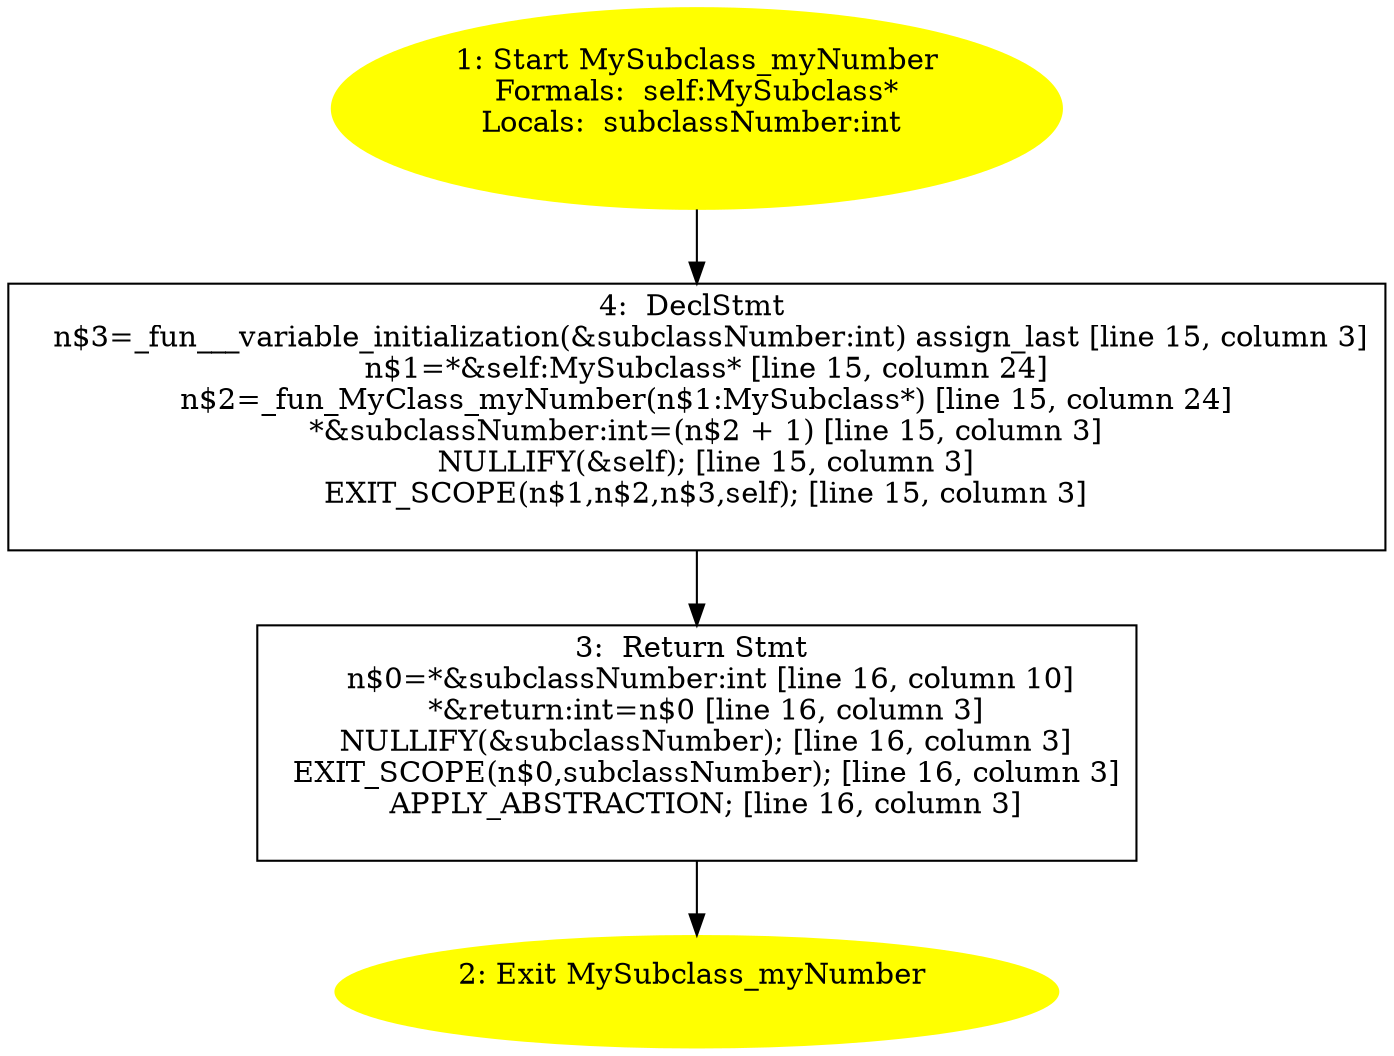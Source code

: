 /* @generated */
digraph cfg {
"myNumber#MySubclass#instance.8e9ae0ac35cf895ff25e7570cdce81aa_1" [label="1: Start MySubclass_myNumber\nFormals:  self:MySubclass*\nLocals:  subclassNumber:int \n  " color=yellow style=filled]
	

	 "myNumber#MySubclass#instance.8e9ae0ac35cf895ff25e7570cdce81aa_1" -> "myNumber#MySubclass#instance.8e9ae0ac35cf895ff25e7570cdce81aa_4" ;
"myNumber#MySubclass#instance.8e9ae0ac35cf895ff25e7570cdce81aa_2" [label="2: Exit MySubclass_myNumber \n  " color=yellow style=filled]
	

"myNumber#MySubclass#instance.8e9ae0ac35cf895ff25e7570cdce81aa_3" [label="3:  Return Stmt \n   n$0=*&subclassNumber:int [line 16, column 10]\n  *&return:int=n$0 [line 16, column 3]\n  NULLIFY(&subclassNumber); [line 16, column 3]\n  EXIT_SCOPE(n$0,subclassNumber); [line 16, column 3]\n  APPLY_ABSTRACTION; [line 16, column 3]\n " shape="box"]
	

	 "myNumber#MySubclass#instance.8e9ae0ac35cf895ff25e7570cdce81aa_3" -> "myNumber#MySubclass#instance.8e9ae0ac35cf895ff25e7570cdce81aa_2" ;
"myNumber#MySubclass#instance.8e9ae0ac35cf895ff25e7570cdce81aa_4" [label="4:  DeclStmt \n   n$3=_fun___variable_initialization(&subclassNumber:int) assign_last [line 15, column 3]\n  n$1=*&self:MySubclass* [line 15, column 24]\n  n$2=_fun_MyClass_myNumber(n$1:MySubclass*) [line 15, column 24]\n  *&subclassNumber:int=(n$2 + 1) [line 15, column 3]\n  NULLIFY(&self); [line 15, column 3]\n  EXIT_SCOPE(n$1,n$2,n$3,self); [line 15, column 3]\n " shape="box"]
	

	 "myNumber#MySubclass#instance.8e9ae0ac35cf895ff25e7570cdce81aa_4" -> "myNumber#MySubclass#instance.8e9ae0ac35cf895ff25e7570cdce81aa_3" ;
}
